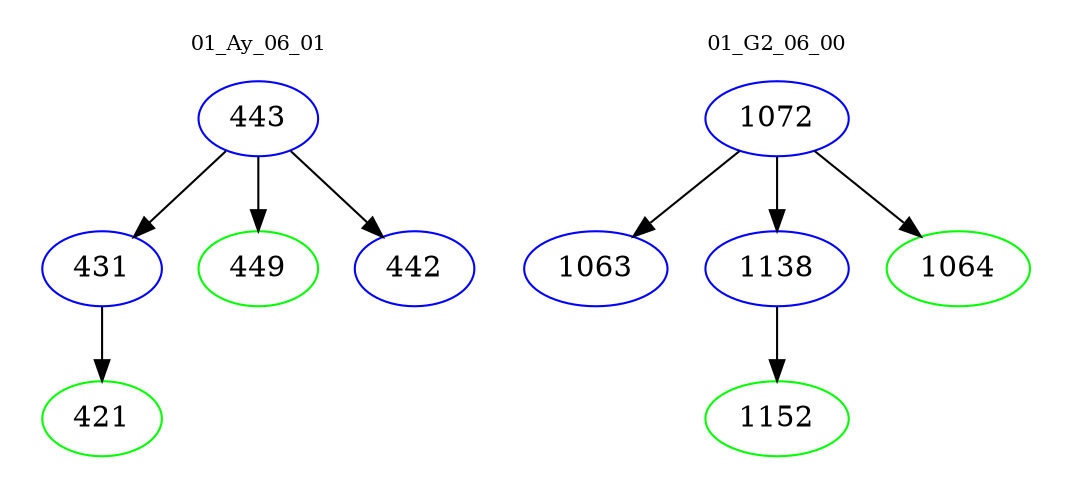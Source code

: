 digraph{
subgraph cluster_0 {
color = white
label = "01_Ay_06_01";
fontsize=10;
T0_443 [label="443", color="blue"]
T0_443 -> T0_431 [color="black"]
T0_431 [label="431", color="blue"]
T0_431 -> T0_421 [color="black"]
T0_421 [label="421", color="green"]
T0_443 -> T0_449 [color="black"]
T0_449 [label="449", color="green"]
T0_443 -> T0_442 [color="black"]
T0_442 [label="442", color="blue"]
}
subgraph cluster_1 {
color = white
label = "01_G2_06_00";
fontsize=10;
T1_1072 [label="1072", color="blue"]
T1_1072 -> T1_1063 [color="black"]
T1_1063 [label="1063", color="blue"]
T1_1072 -> T1_1138 [color="black"]
T1_1138 [label="1138", color="blue"]
T1_1138 -> T1_1152 [color="black"]
T1_1152 [label="1152", color="green"]
T1_1072 -> T1_1064 [color="black"]
T1_1064 [label="1064", color="green"]
}
}

